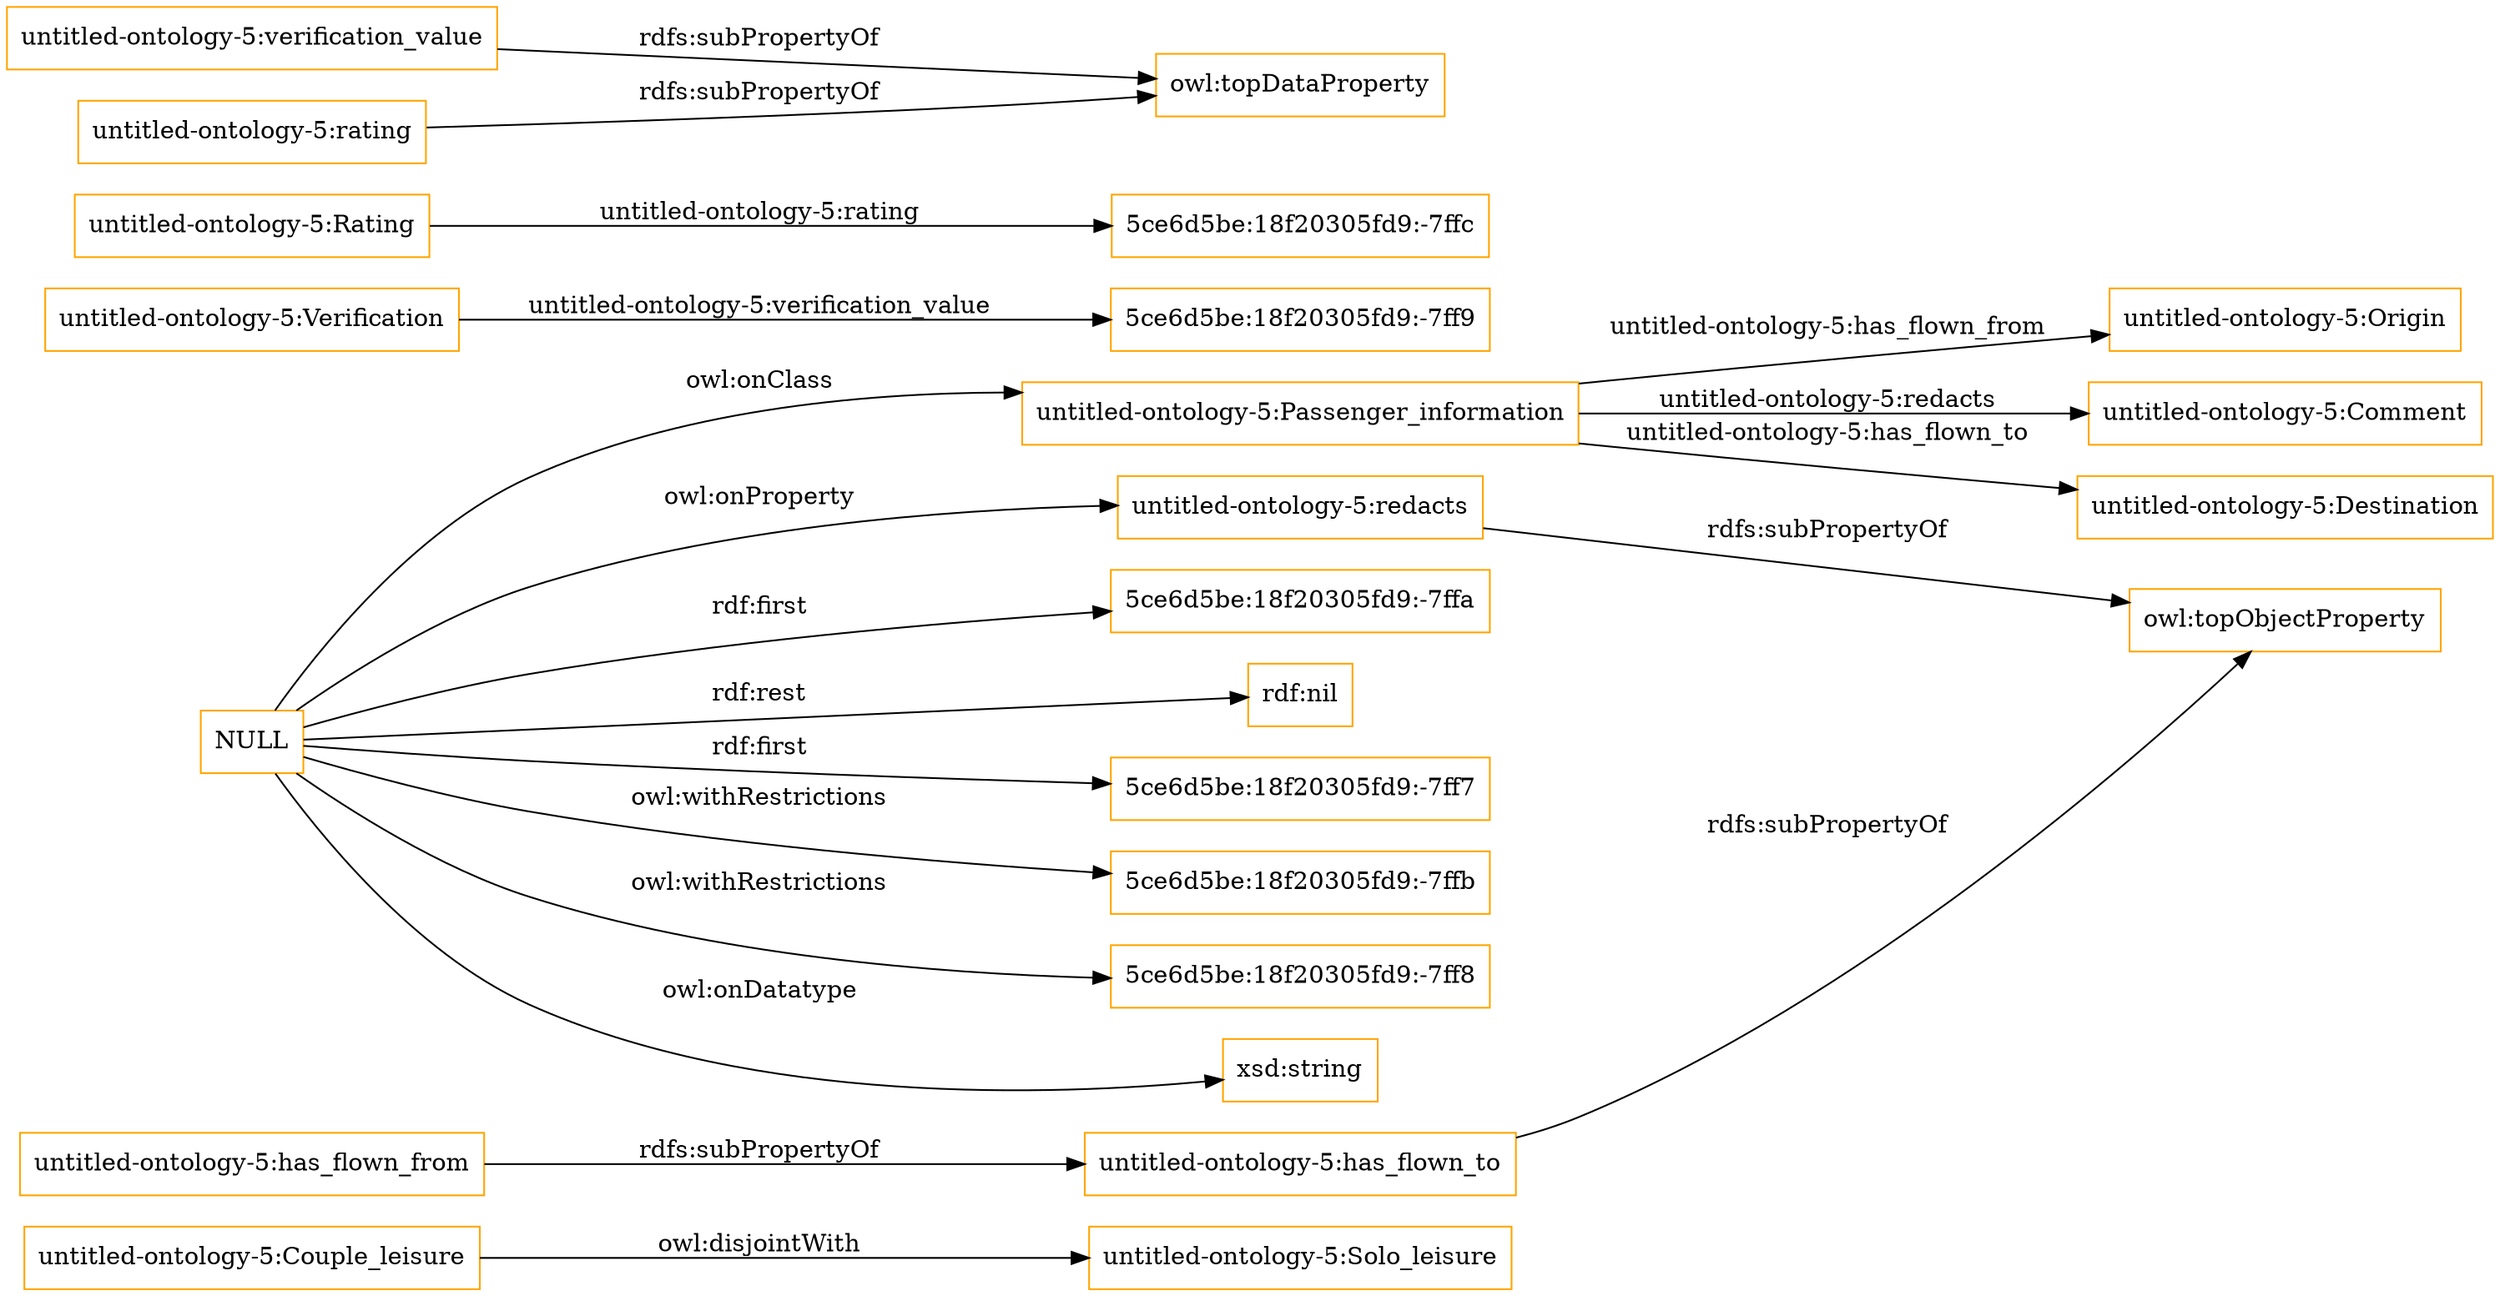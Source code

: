 digraph ar2dtool_diagram { 
rankdir=LR;
size="1501"
node [shape = rectangle, color="orange"]; "untitled-ontology-5:Couple_leisure" "untitled-ontology-5:Origin" "untitled-ontology-5:Comment" "untitled-ontology-5:Solo_leisure" "untitled-ontology-5:Verification" "untitled-ontology-5:Destination" "untitled-ontology-5:Rating" "untitled-ontology-5:Passenger_information" ; /*classes style*/
	"untitled-ontology-5:Couple_leisure" -> "untitled-ontology-5:Solo_leisure" [ label = "owl:disjointWith" ];
	"untitled-ontology-5:has_flown_from" -> "untitled-ontology-5:has_flown_to" [ label = "rdfs:subPropertyOf" ];
	"untitled-ontology-5:verification_value" -> "owl:topDataProperty" [ label = "rdfs:subPropertyOf" ];
	"untitled-ontology-5:has_flown_to" -> "owl:topObjectProperty" [ label = "rdfs:subPropertyOf" ];
	"untitled-ontology-5:rating" -> "owl:topDataProperty" [ label = "rdfs:subPropertyOf" ];
	"NULL" -> "untitled-ontology-5:Passenger_information" [ label = "owl:onClass" ];
	"NULL" -> "untitled-ontology-5:redacts" [ label = "owl:onProperty" ];
	"NULL" -> "5ce6d5be:18f20305fd9:-7ffa" [ label = "rdf:first" ];
	"NULL" -> "rdf:nil" [ label = "rdf:rest" ];
	"NULL" -> "5ce6d5be:18f20305fd9:-7ff7" [ label = "rdf:first" ];
	"NULL" -> "5ce6d5be:18f20305fd9:-7ffb" [ label = "owl:withRestrictions" ];
	"NULL" -> "5ce6d5be:18f20305fd9:-7ff8" [ label = "owl:withRestrictions" ];
	"NULL" -> "xsd:string" [ label = "owl:onDatatype" ];
	"untitled-ontology-5:redacts" -> "owl:topObjectProperty" [ label = "rdfs:subPropertyOf" ];
	"untitled-ontology-5:Verification" -> "5ce6d5be:18f20305fd9:-7ff9" [ label = "untitled-ontology-5:verification_value" ];
	"untitled-ontology-5:Passenger_information" -> "untitled-ontology-5:Destination" [ label = "untitled-ontology-5:has_flown_to" ];
	"untitled-ontology-5:Rating" -> "5ce6d5be:18f20305fd9:-7ffc" [ label = "untitled-ontology-5:rating" ];
	"untitled-ontology-5:Passenger_information" -> "untitled-ontology-5:Comment" [ label = "untitled-ontology-5:redacts" ];
	"untitled-ontology-5:Passenger_information" -> "untitled-ontology-5:Origin" [ label = "untitled-ontology-5:has_flown_from" ];

}
